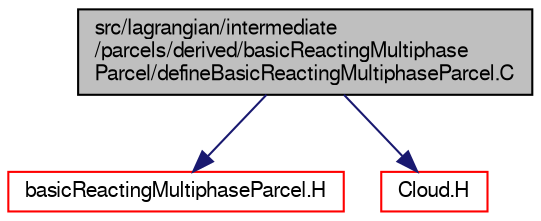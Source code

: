 digraph "src/lagrangian/intermediate/parcels/derived/basicReactingMultiphaseParcel/defineBasicReactingMultiphaseParcel.C"
{
  bgcolor="transparent";
  edge [fontname="FreeSans",fontsize="10",labelfontname="FreeSans",labelfontsize="10"];
  node [fontname="FreeSans",fontsize="10",shape=record];
  Node0 [label="src/lagrangian/intermediate\l/parcels/derived/basicReactingMultiphase\lParcel/defineBasicReactingMultiphaseParcel.C",height=0.2,width=0.4,color="black", fillcolor="grey75", style="filled", fontcolor="black"];
  Node0 -> Node1 [color="midnightblue",fontsize="10",style="solid",fontname="FreeSans"];
  Node1 [label="basicReactingMultiphaseParcel.H",height=0.2,width=0.4,color="red",URL="$a05297.html"];
  Node0 -> Node48 [color="midnightblue",fontsize="10",style="solid",fontname="FreeSans"];
  Node48 [label="Cloud.H",height=0.2,width=0.4,color="red",URL="$a04847.html"];
}
